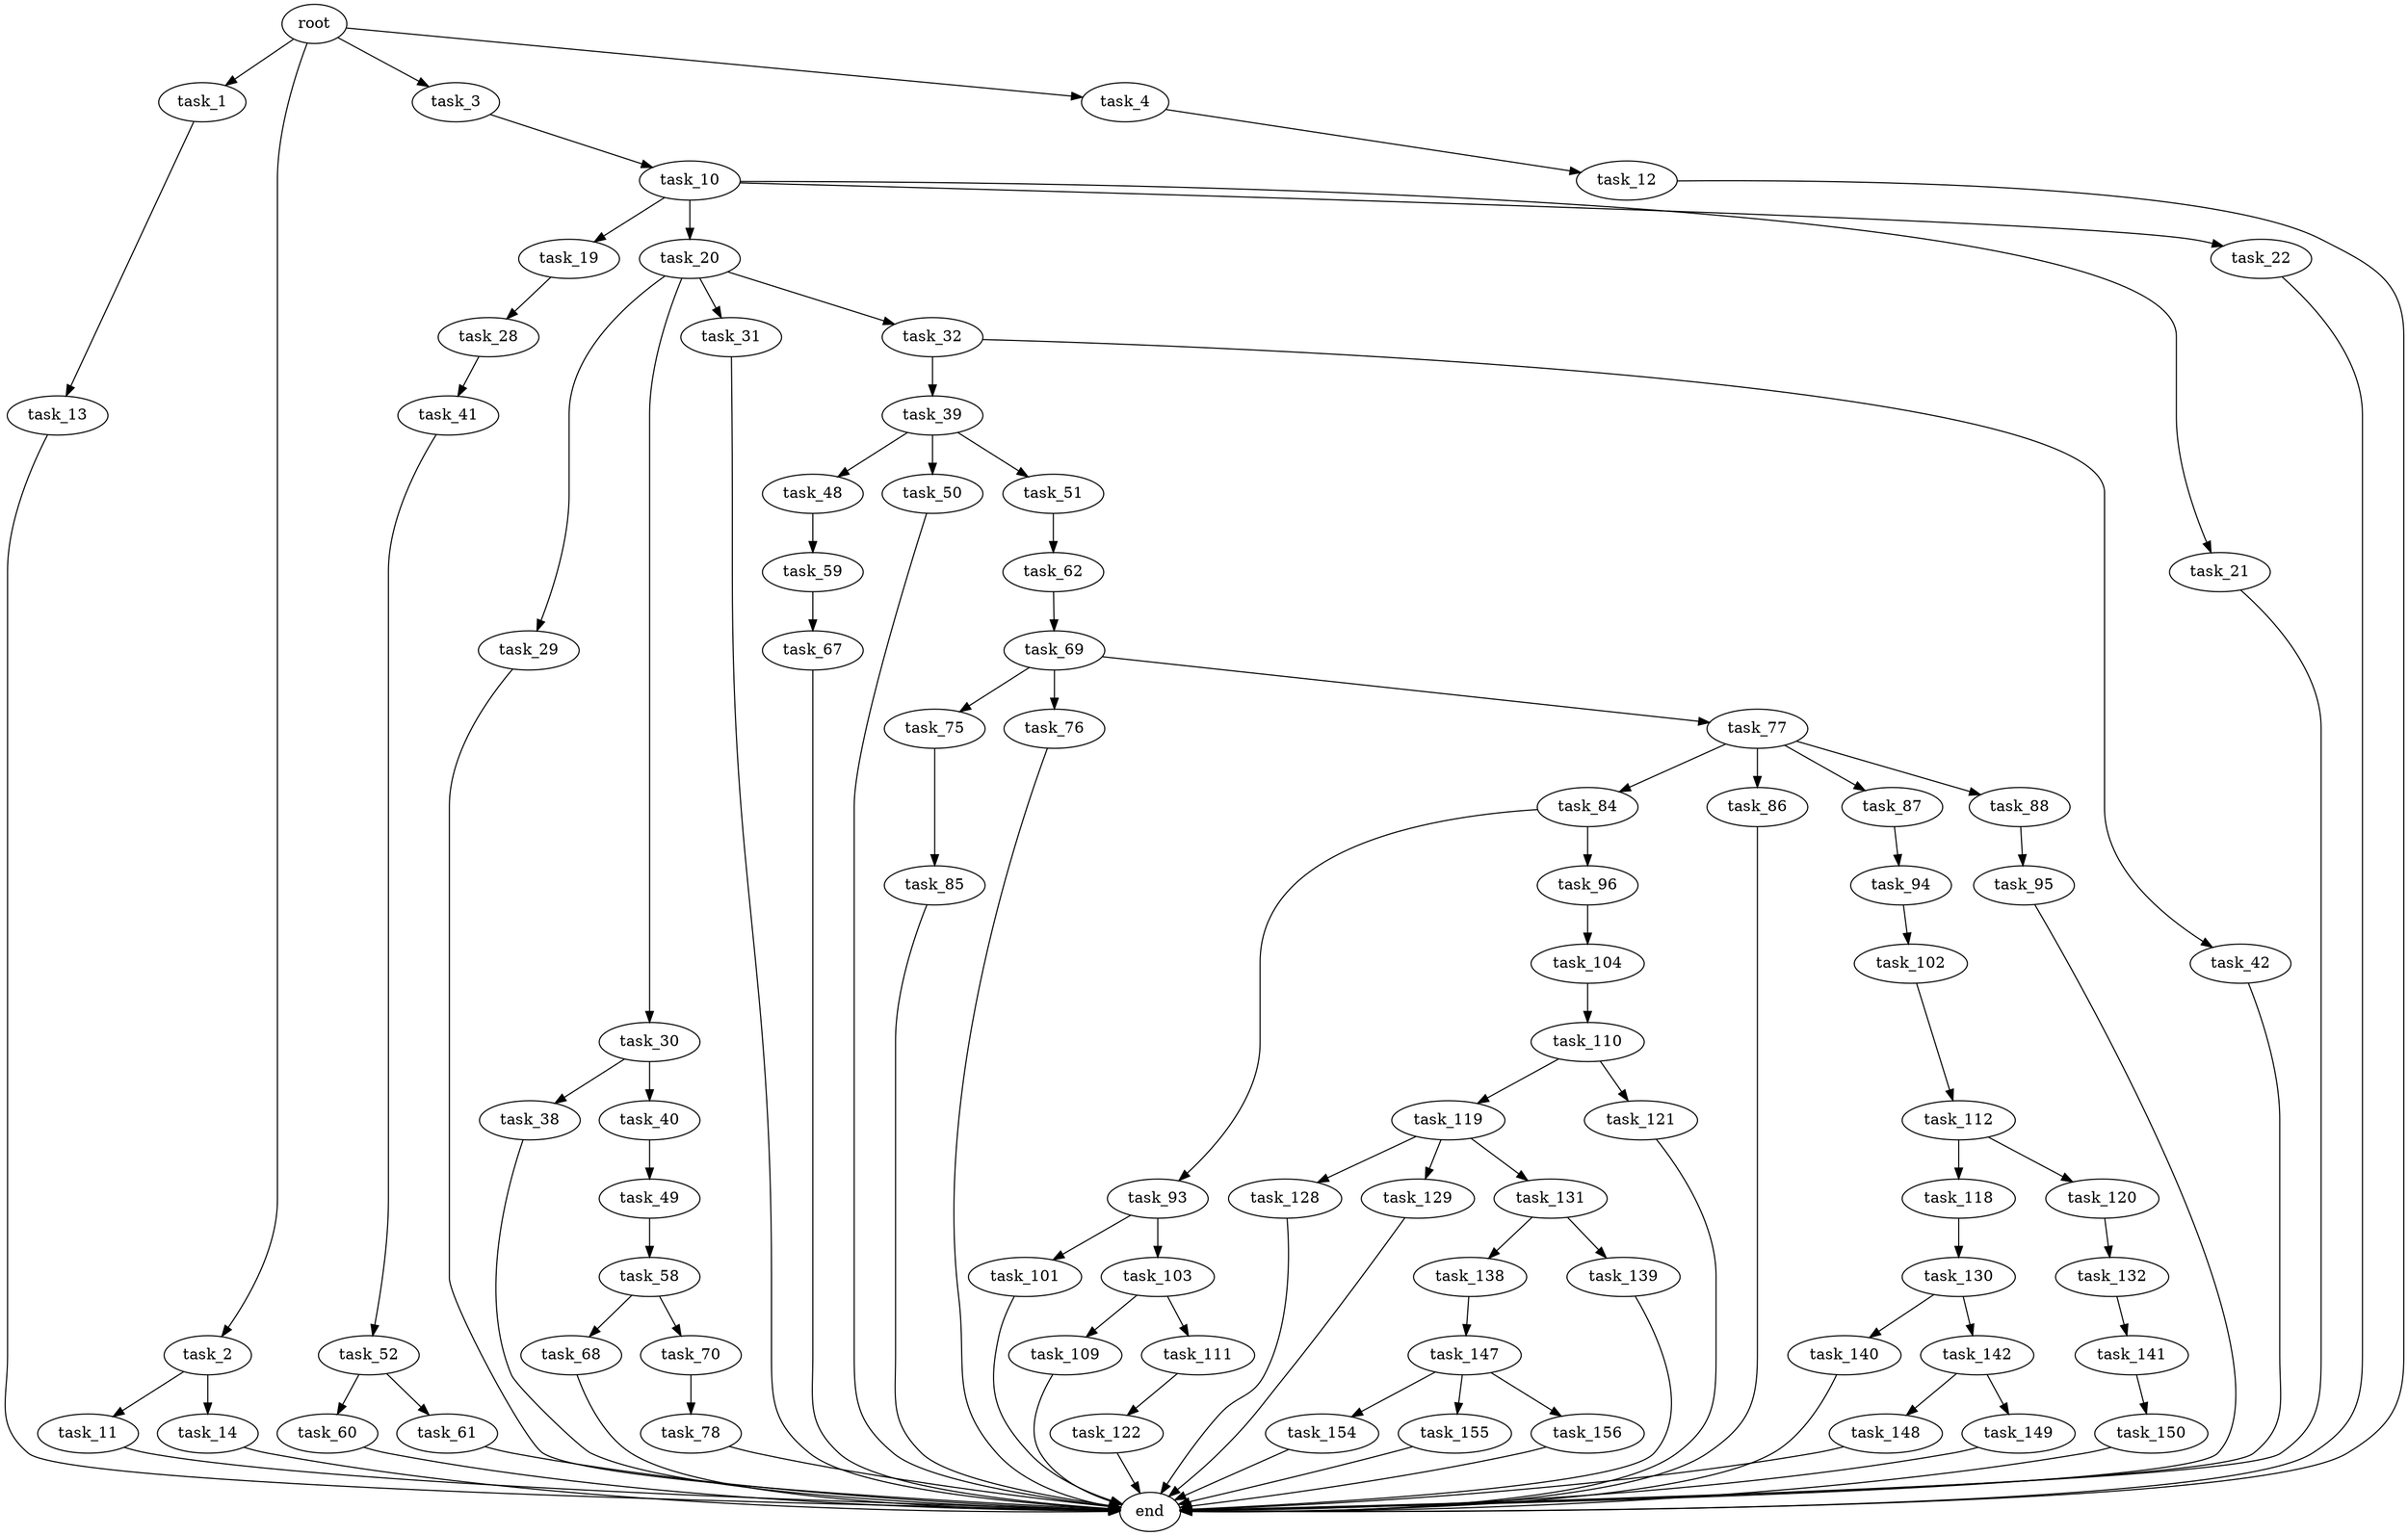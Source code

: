 digraph G {
  root [size="0.000000"];
  task_1 [size="7973046190.000000"];
  task_2 [size="8200453305.000000"];
  task_3 [size="84016003619.000000"];
  task_4 [size="241381247275.000000"];
  task_10 [size="9051038067.000000"];
  task_11 [size="30446805650.000000"];
  task_12 [size="8279905787.000000"];
  task_13 [size="368293445632.000000"];
  task_14 [size="314046043991.000000"];
  task_19 [size="217990153149.000000"];
  task_20 [size="1073741824000.000000"];
  task_21 [size="782757789696.000000"];
  task_22 [size="275630639721.000000"];
  task_28 [size="368293445632.000000"];
  task_29 [size="18929987918.000000"];
  task_30 [size="22251260929.000000"];
  task_31 [size="1073741824000.000000"];
  task_32 [size="1514733620.000000"];
  task_38 [size="468077788991.000000"];
  task_39 [size="134217728000.000000"];
  task_40 [size="17521615362.000000"];
  task_41 [size="1307224423.000000"];
  task_42 [size="134217728000.000000"];
  task_48 [size="7216654826.000000"];
  task_49 [size="225729683799.000000"];
  task_50 [size="15718745096.000000"];
  task_51 [size="96466833704.000000"];
  task_52 [size="28991029248.000000"];
  task_58 [size="7532805684.000000"];
  task_59 [size="15521981127.000000"];
  task_60 [size="6880881484.000000"];
  task_61 [size="26252211513.000000"];
  task_62 [size="31780994495.000000"];
  task_67 [size="16785858412.000000"];
  task_68 [size="68719476736.000000"];
  task_69 [size="32701183050.000000"];
  task_70 [size="413534111.000000"];
  task_75 [size="376903308494.000000"];
  task_76 [size="782757789696.000000"];
  task_77 [size="496483206094.000000"];
  task_78 [size="314777930991.000000"];
  task_84 [size="18494688627.000000"];
  task_85 [size="330757995445.000000"];
  task_86 [size="7153611886.000000"];
  task_87 [size="1041834117276.000000"];
  task_88 [size="1279465249498.000000"];
  task_93 [size="1722661229.000000"];
  task_94 [size="1636505083.000000"];
  task_95 [size="31325373883.000000"];
  task_96 [size="19251869604.000000"];
  task_101 [size="27852960244.000000"];
  task_102 [size="368293445632.000000"];
  task_103 [size="145131288865.000000"];
  task_104 [size="263307830676.000000"];
  task_109 [size="134217728000.000000"];
  task_110 [size="586391116122.000000"];
  task_111 [size="1073741824000.000000"];
  task_112 [size="549635757786.000000"];
  task_118 [size="40905384227.000000"];
  task_119 [size="5492645041.000000"];
  task_120 [size="549755813888.000000"];
  task_121 [size="444384367675.000000"];
  task_122 [size="289808865464.000000"];
  task_128 [size="1073741824000.000000"];
  task_129 [size="148139448079.000000"];
  task_130 [size="231928233984.000000"];
  task_131 [size="134217728000.000000"];
  task_132 [size="28991029248.000000"];
  task_138 [size="782757789696.000000"];
  task_139 [size="95731716370.000000"];
  task_140 [size="1523124388.000000"];
  task_141 [size="610009255068.000000"];
  task_142 [size="646605401420.000000"];
  task_147 [size="9392460425.000000"];
  task_148 [size="840404243153.000000"];
  task_149 [size="28991029248.000000"];
  task_150 [size="231928233984.000000"];
  task_154 [size="368293445632.000000"];
  task_155 [size="787666618340.000000"];
  task_156 [size="1073741824000.000000"];
  end [size="0.000000"];

  root -> task_1 [size="1.000000"];
  root -> task_2 [size="1.000000"];
  root -> task_3 [size="1.000000"];
  root -> task_4 [size="1.000000"];
  task_1 -> task_13 [size="209715200.000000"];
  task_2 -> task_11 [size="209715200.000000"];
  task_2 -> task_14 [size="209715200.000000"];
  task_3 -> task_10 [size="75497472.000000"];
  task_4 -> task_12 [size="838860800.000000"];
  task_10 -> task_19 [size="679477248.000000"];
  task_10 -> task_20 [size="679477248.000000"];
  task_10 -> task_21 [size="679477248.000000"];
  task_10 -> task_22 [size="679477248.000000"];
  task_11 -> end [size="1.000000"];
  task_12 -> end [size="1.000000"];
  task_13 -> end [size="1.000000"];
  task_14 -> end [size="1.000000"];
  task_19 -> task_28 [size="209715200.000000"];
  task_20 -> task_29 [size="838860800.000000"];
  task_20 -> task_30 [size="838860800.000000"];
  task_20 -> task_31 [size="838860800.000000"];
  task_20 -> task_32 [size="838860800.000000"];
  task_21 -> end [size="1.000000"];
  task_22 -> end [size="1.000000"];
  task_28 -> task_41 [size="411041792.000000"];
  task_29 -> end [size="1.000000"];
  task_30 -> task_38 [size="679477248.000000"];
  task_30 -> task_40 [size="679477248.000000"];
  task_31 -> end [size="1.000000"];
  task_32 -> task_39 [size="33554432.000000"];
  task_32 -> task_42 [size="33554432.000000"];
  task_38 -> end [size="1.000000"];
  task_39 -> task_48 [size="209715200.000000"];
  task_39 -> task_50 [size="209715200.000000"];
  task_39 -> task_51 [size="209715200.000000"];
  task_40 -> task_49 [size="301989888.000000"];
  task_41 -> task_52 [size="33554432.000000"];
  task_42 -> end [size="1.000000"];
  task_48 -> task_59 [size="134217728.000000"];
  task_49 -> task_58 [size="838860800.000000"];
  task_50 -> end [size="1.000000"];
  task_51 -> task_62 [size="301989888.000000"];
  task_52 -> task_60 [size="75497472.000000"];
  task_52 -> task_61 [size="75497472.000000"];
  task_58 -> task_68 [size="209715200.000000"];
  task_58 -> task_70 [size="209715200.000000"];
  task_59 -> task_67 [size="301989888.000000"];
  task_60 -> end [size="1.000000"];
  task_61 -> end [size="1.000000"];
  task_62 -> task_69 [size="679477248.000000"];
  task_67 -> end [size="1.000000"];
  task_68 -> end [size="1.000000"];
  task_69 -> task_75 [size="838860800.000000"];
  task_69 -> task_76 [size="838860800.000000"];
  task_69 -> task_77 [size="838860800.000000"];
  task_70 -> task_78 [size="33554432.000000"];
  task_75 -> task_85 [size="536870912.000000"];
  task_76 -> end [size="1.000000"];
  task_77 -> task_84 [size="536870912.000000"];
  task_77 -> task_86 [size="536870912.000000"];
  task_77 -> task_87 [size="536870912.000000"];
  task_77 -> task_88 [size="536870912.000000"];
  task_78 -> end [size="1.000000"];
  task_84 -> task_93 [size="411041792.000000"];
  task_84 -> task_96 [size="411041792.000000"];
  task_85 -> end [size="1.000000"];
  task_86 -> end [size="1.000000"];
  task_87 -> task_94 [size="679477248.000000"];
  task_88 -> task_95 [size="838860800.000000"];
  task_93 -> task_101 [size="33554432.000000"];
  task_93 -> task_103 [size="33554432.000000"];
  task_94 -> task_102 [size="33554432.000000"];
  task_95 -> end [size="1.000000"];
  task_96 -> task_104 [size="411041792.000000"];
  task_101 -> end [size="1.000000"];
  task_102 -> task_112 [size="411041792.000000"];
  task_103 -> task_109 [size="134217728.000000"];
  task_103 -> task_111 [size="134217728.000000"];
  task_104 -> task_110 [size="301989888.000000"];
  task_109 -> end [size="1.000000"];
  task_110 -> task_119 [size="411041792.000000"];
  task_110 -> task_121 [size="411041792.000000"];
  task_111 -> task_122 [size="838860800.000000"];
  task_112 -> task_118 [size="536870912.000000"];
  task_112 -> task_120 [size="536870912.000000"];
  task_118 -> task_130 [size="33554432.000000"];
  task_119 -> task_128 [size="134217728.000000"];
  task_119 -> task_129 [size="134217728.000000"];
  task_119 -> task_131 [size="134217728.000000"];
  task_120 -> task_132 [size="536870912.000000"];
  task_121 -> end [size="1.000000"];
  task_122 -> end [size="1.000000"];
  task_128 -> end [size="1.000000"];
  task_129 -> end [size="1.000000"];
  task_130 -> task_140 [size="301989888.000000"];
  task_130 -> task_142 [size="301989888.000000"];
  task_131 -> task_138 [size="209715200.000000"];
  task_131 -> task_139 [size="209715200.000000"];
  task_132 -> task_141 [size="75497472.000000"];
  task_138 -> task_147 [size="679477248.000000"];
  task_139 -> end [size="1.000000"];
  task_140 -> end [size="1.000000"];
  task_141 -> task_150 [size="838860800.000000"];
  task_142 -> task_148 [size="838860800.000000"];
  task_142 -> task_149 [size="838860800.000000"];
  task_147 -> task_154 [size="301989888.000000"];
  task_147 -> task_155 [size="301989888.000000"];
  task_147 -> task_156 [size="301989888.000000"];
  task_148 -> end [size="1.000000"];
  task_149 -> end [size="1.000000"];
  task_150 -> end [size="1.000000"];
  task_154 -> end [size="1.000000"];
  task_155 -> end [size="1.000000"];
  task_156 -> end [size="1.000000"];
}
